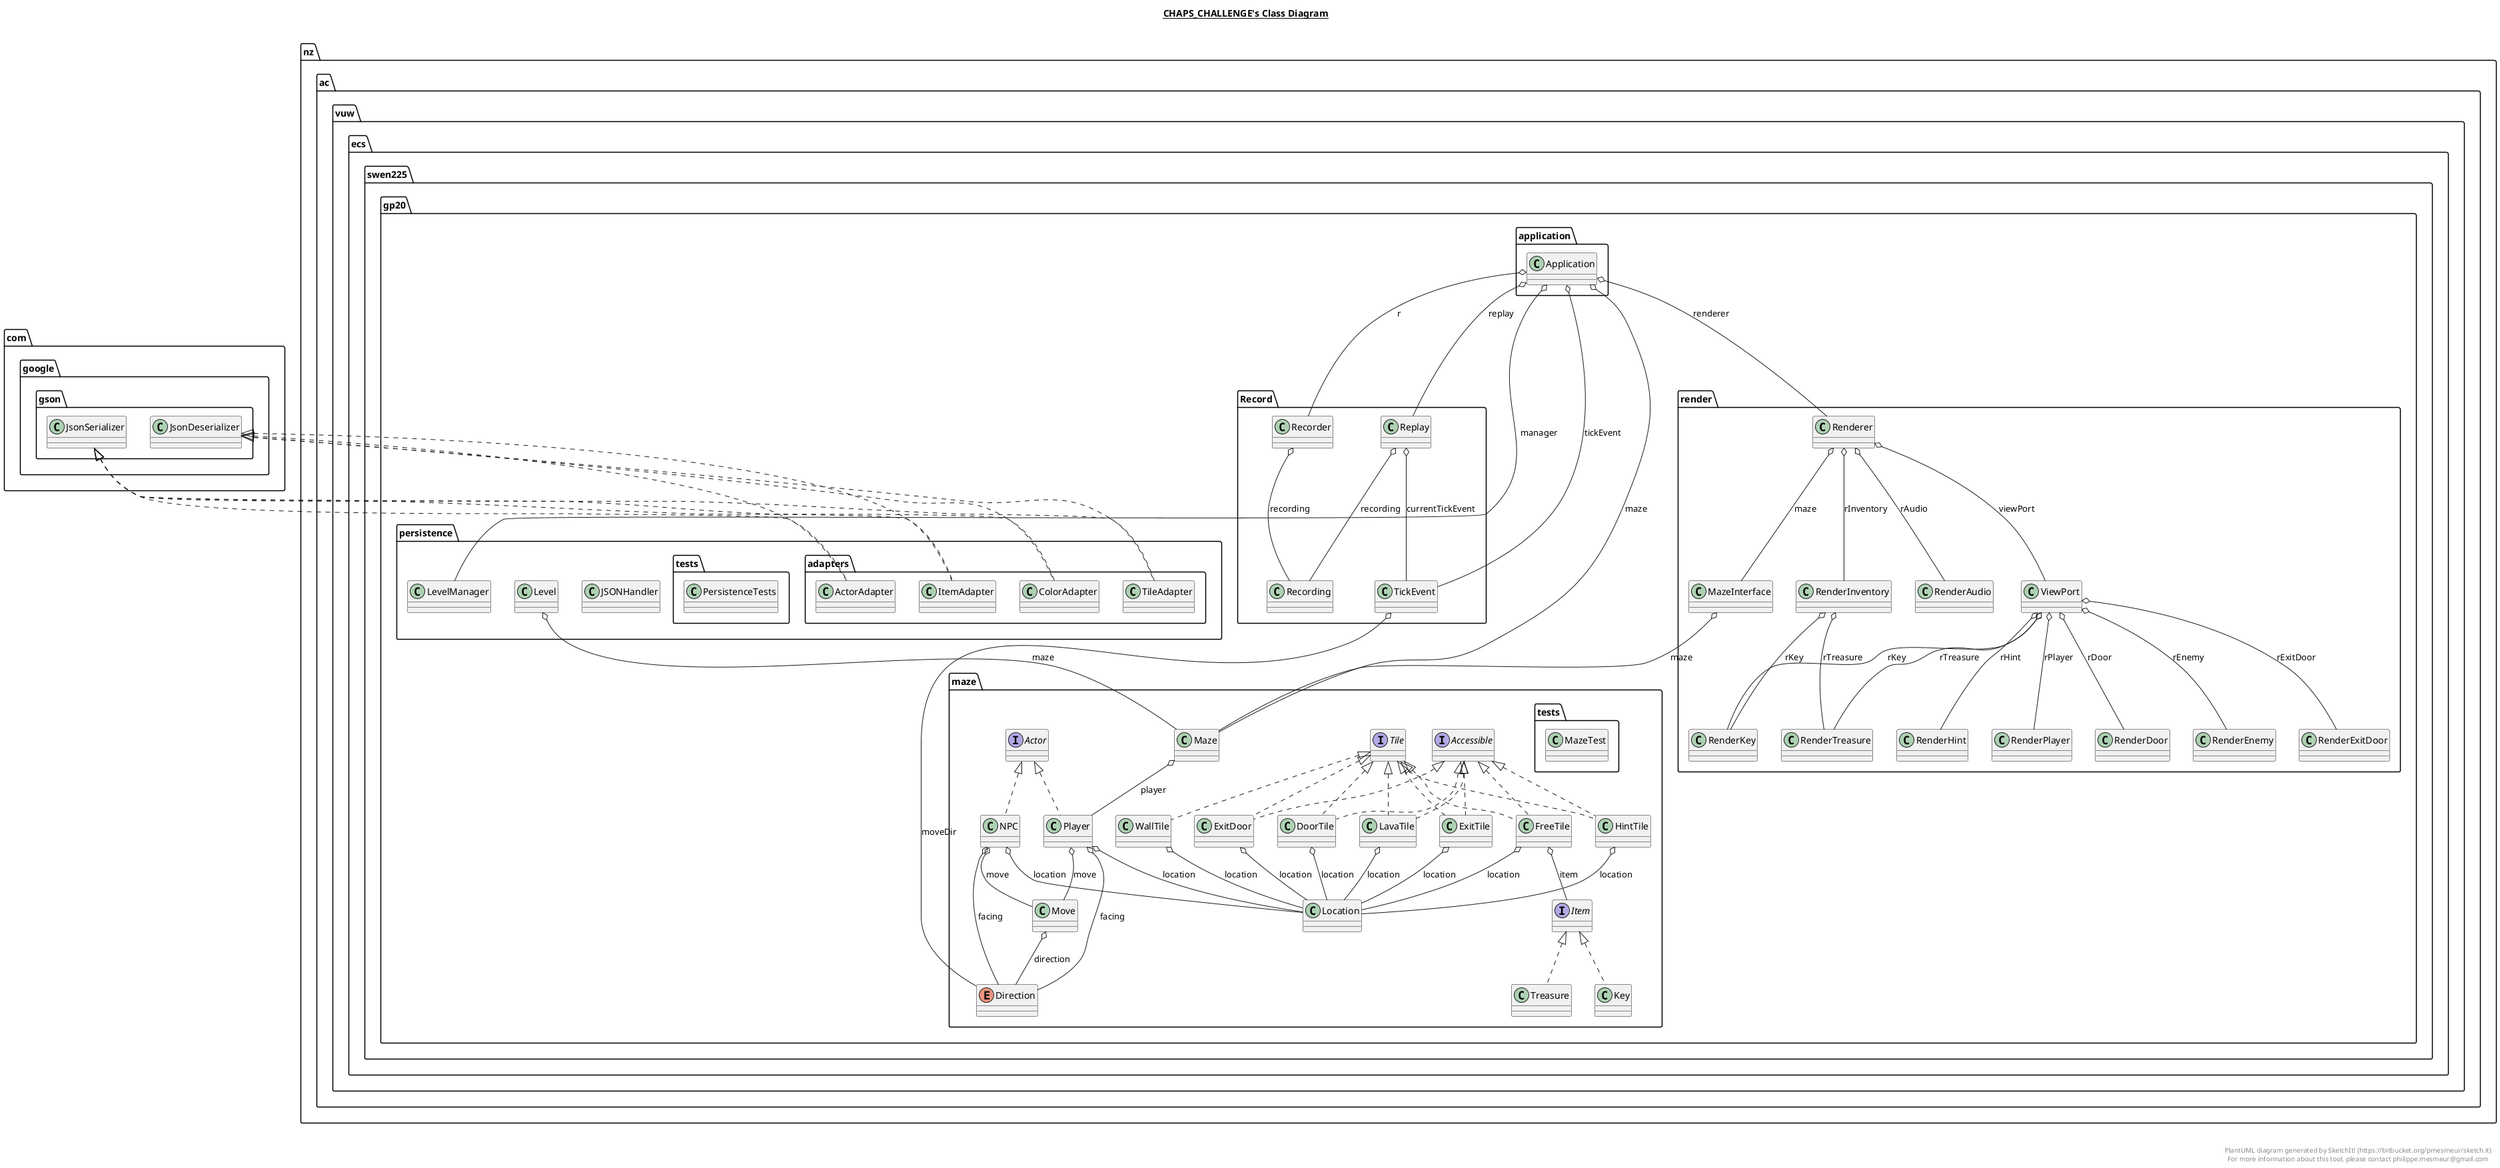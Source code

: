 @startuml

title __CHAPS_CHALLENGE's Class Diagram__\n

  namespace nz.ac.vuw.ecs.swen225.gp20.Record {
    class nz.ac.vuw.ecs.swen225.gp20.Record.Recorder {
    }
  }
  

  namespace nz.ac.vuw.ecs.swen225.gp20.Record {
    class nz.ac.vuw.ecs.swen225.gp20.Record.Recording {
    }
  }
  

  namespace nz.ac.vuw.ecs.swen225.gp20.Record {
    class nz.ac.vuw.ecs.swen225.gp20.Record.Replay {
    }
  }
  

  namespace nz.ac.vuw.ecs.swen225.gp20.Record {
    class nz.ac.vuw.ecs.swen225.gp20.Record.TickEvent {
    }
  }
  

  namespace nz.ac.vuw.ecs.swen225.gp20.application {
    class nz.ac.vuw.ecs.swen225.gp20.application.Application {
    }
  }
  

  namespace nz.ac.vuw.ecs.swen225.gp20.maze {
    interface nz.ac.vuw.ecs.swen225.gp20.maze.Accessible {
    }
  }
  

  namespace nz.ac.vuw.ecs.swen225.gp20.maze {
    interface nz.ac.vuw.ecs.swen225.gp20.maze.Actor {
    }
  }
  

  namespace nz.ac.vuw.ecs.swen225.gp20.maze {
    enum Direction {
    }
  }
  

  namespace nz.ac.vuw.ecs.swen225.gp20.maze {
    class nz.ac.vuw.ecs.swen225.gp20.maze.DoorTile {
    }
  }
  

  namespace nz.ac.vuw.ecs.swen225.gp20.maze {
    class nz.ac.vuw.ecs.swen225.gp20.maze.ExitDoor {
    }
  }
  

  namespace nz.ac.vuw.ecs.swen225.gp20.maze {
    class nz.ac.vuw.ecs.swen225.gp20.maze.ExitTile {
    }
  }
  

  namespace nz.ac.vuw.ecs.swen225.gp20.maze {
    class nz.ac.vuw.ecs.swen225.gp20.maze.FreeTile {
    }
  }
  

  namespace nz.ac.vuw.ecs.swen225.gp20.maze {
    class nz.ac.vuw.ecs.swen225.gp20.maze.HintTile {
    }
  }
  

  namespace nz.ac.vuw.ecs.swen225.gp20.maze {
    interface nz.ac.vuw.ecs.swen225.gp20.maze.Item {
    }
  }
  

  namespace nz.ac.vuw.ecs.swen225.gp20.maze {
    class nz.ac.vuw.ecs.swen225.gp20.maze.Key {
    }
  }
  

  namespace nz.ac.vuw.ecs.swen225.gp20.maze {
    class nz.ac.vuw.ecs.swen225.gp20.maze.LavaTile {
    }
  }
  

  namespace nz.ac.vuw.ecs.swen225.gp20.maze {
    class nz.ac.vuw.ecs.swen225.gp20.maze.Location {
    }
  }
  

  namespace nz.ac.vuw.ecs.swen225.gp20.maze {
    class nz.ac.vuw.ecs.swen225.gp20.maze.Maze {
    }
  }
  

  namespace nz.ac.vuw.ecs.swen225.gp20.maze {
    class nz.ac.vuw.ecs.swen225.gp20.maze.Move {
    }
  }
  

  namespace nz.ac.vuw.ecs.swen225.gp20.maze {
    class nz.ac.vuw.ecs.swen225.gp20.maze.NPC {
    }
  }
  

  namespace nz.ac.vuw.ecs.swen225.gp20.maze {
    class nz.ac.vuw.ecs.swen225.gp20.maze.Player {
    }
  }
  

  namespace nz.ac.vuw.ecs.swen225.gp20.maze {
    interface nz.ac.vuw.ecs.swen225.gp20.maze.Tile {
    }
  }
  

  namespace nz.ac.vuw.ecs.swen225.gp20.maze {
    class nz.ac.vuw.ecs.swen225.gp20.maze.Treasure {
    }
  }
  

  namespace nz.ac.vuw.ecs.swen225.gp20.maze {
    class nz.ac.vuw.ecs.swen225.gp20.maze.WallTile {
    }
  }
  

  namespace nz.ac.vuw.ecs.swen225.gp20.maze {
    namespace tests {
      class nz.ac.vuw.ecs.swen225.gp20.maze.tests.MazeTest {
      }
    }
  }
  

  namespace nz.ac.vuw.ecs.swen225.gp20.persistence {
    class nz.ac.vuw.ecs.swen225.gp20.persistence.JSONHandler {
    }
  }
  

  namespace nz.ac.vuw.ecs.swen225.gp20.persistence {
    class nz.ac.vuw.ecs.swen225.gp20.persistence.Level {
    }
  }
  

  namespace nz.ac.vuw.ecs.swen225.gp20.persistence {
    class nz.ac.vuw.ecs.swen225.gp20.persistence.LevelManager {
    }
  }
  

  namespace nz.ac.vuw.ecs.swen225.gp20.persistence {
    namespace adapters {
      class nz.ac.vuw.ecs.swen225.gp20.persistence.adapters.ActorAdapter {
      }
    }
  }
  

  namespace nz.ac.vuw.ecs.swen225.gp20.persistence {
    namespace adapters {
      class nz.ac.vuw.ecs.swen225.gp20.persistence.adapters.ColorAdapter {
      }
    }
  }
  

  namespace nz.ac.vuw.ecs.swen225.gp20.persistence {
    namespace adapters {
      class nz.ac.vuw.ecs.swen225.gp20.persistence.adapters.ItemAdapter {
      }
    }
  }
  

  namespace nz.ac.vuw.ecs.swen225.gp20.persistence {
    namespace adapters {
      class nz.ac.vuw.ecs.swen225.gp20.persistence.adapters.TileAdapter {
      }
    }
  }
  

  namespace nz.ac.vuw.ecs.swen225.gp20.persistence {
    namespace tests {
      class nz.ac.vuw.ecs.swen225.gp20.persistence.tests.PersistenceTests {
      }
    }
  }
  

  namespace nz.ac.vuw.ecs.swen225.gp20.render {
    class nz.ac.vuw.ecs.swen225.gp20.render.MazeInterface {
    }
  }
  

  namespace nz.ac.vuw.ecs.swen225.gp20.render {
    class nz.ac.vuw.ecs.swen225.gp20.render.RenderAudio {
    }
  }
  

  namespace nz.ac.vuw.ecs.swen225.gp20.render {
    class nz.ac.vuw.ecs.swen225.gp20.render.RenderDoor {
    }
  }
  

  namespace nz.ac.vuw.ecs.swen225.gp20.render {
    class nz.ac.vuw.ecs.swen225.gp20.render.RenderEnemy {
    }
  }
  

  namespace nz.ac.vuw.ecs.swen225.gp20.render {
    class nz.ac.vuw.ecs.swen225.gp20.render.RenderExitDoor {
    }
  }
  

  namespace nz.ac.vuw.ecs.swen225.gp20.render {
    class nz.ac.vuw.ecs.swen225.gp20.render.RenderHint {
    }
  }
  

  namespace nz.ac.vuw.ecs.swen225.gp20.render {
    class nz.ac.vuw.ecs.swen225.gp20.render.RenderInventory {
    }
  }
  

  namespace nz.ac.vuw.ecs.swen225.gp20.render {
    class nz.ac.vuw.ecs.swen225.gp20.render.RenderKey {
    }
  }
  

  namespace nz.ac.vuw.ecs.swen225.gp20.render {
    class nz.ac.vuw.ecs.swen225.gp20.render.RenderPlayer {
    }
  }
  

  namespace nz.ac.vuw.ecs.swen225.gp20.render {
    class nz.ac.vuw.ecs.swen225.gp20.render.RenderTreasure {
    }
  }
  

  namespace nz.ac.vuw.ecs.swen225.gp20.render {
    class nz.ac.vuw.ecs.swen225.gp20.render.Renderer {
    }
  }
  

  namespace nz.ac.vuw.ecs.swen225.gp20.render {
    class nz.ac.vuw.ecs.swen225.gp20.render.ViewPort {
    }
  }
  

  nz.ac.vuw.ecs.swen225.gp20.Record.Recorder o-- nz.ac.vuw.ecs.swen225.gp20.Record.Recording : recording
  nz.ac.vuw.ecs.swen225.gp20.Record.Replay o-- nz.ac.vuw.ecs.swen225.gp20.Record.TickEvent : currentTickEvent
  nz.ac.vuw.ecs.swen225.gp20.Record.Replay o-- nz.ac.vuw.ecs.swen225.gp20.Record.Recording : recording
  nz.ac.vuw.ecs.swen225.gp20.Record.TickEvent o-- nz.ac.vuw.ecs.swen225.gp20.maze.Direction : moveDir
  nz.ac.vuw.ecs.swen225.gp20.application.Application o-- nz.ac.vuw.ecs.swen225.gp20.persistence.LevelManager : manager
  nz.ac.vuw.ecs.swen225.gp20.application.Application o-- nz.ac.vuw.ecs.swen225.gp20.maze.Maze : maze
  nz.ac.vuw.ecs.swen225.gp20.application.Application o-- nz.ac.vuw.ecs.swen225.gp20.Record.Recorder : r
  nz.ac.vuw.ecs.swen225.gp20.application.Application o-- nz.ac.vuw.ecs.swen225.gp20.render.Renderer : renderer
  nz.ac.vuw.ecs.swen225.gp20.application.Application o-- nz.ac.vuw.ecs.swen225.gp20.Record.Replay : replay
  nz.ac.vuw.ecs.swen225.gp20.application.Application o-- nz.ac.vuw.ecs.swen225.gp20.Record.TickEvent : tickEvent
  nz.ac.vuw.ecs.swen225.gp20.maze.DoorTile .up.|> nz.ac.vuw.ecs.swen225.gp20.maze.Accessible
  nz.ac.vuw.ecs.swen225.gp20.maze.DoorTile .up.|> nz.ac.vuw.ecs.swen225.gp20.maze.Tile
  nz.ac.vuw.ecs.swen225.gp20.maze.DoorTile o-- nz.ac.vuw.ecs.swen225.gp20.maze.Location : location
  nz.ac.vuw.ecs.swen225.gp20.maze.ExitDoor .up.|> nz.ac.vuw.ecs.swen225.gp20.maze.Accessible
  nz.ac.vuw.ecs.swen225.gp20.maze.ExitDoor .up.|> nz.ac.vuw.ecs.swen225.gp20.maze.Tile
  nz.ac.vuw.ecs.swen225.gp20.maze.ExitDoor o-- nz.ac.vuw.ecs.swen225.gp20.maze.Location : location
  nz.ac.vuw.ecs.swen225.gp20.maze.ExitTile .up.|> nz.ac.vuw.ecs.swen225.gp20.maze.Accessible
  nz.ac.vuw.ecs.swen225.gp20.maze.ExitTile .up.|> nz.ac.vuw.ecs.swen225.gp20.maze.Tile
  nz.ac.vuw.ecs.swen225.gp20.maze.ExitTile o-- nz.ac.vuw.ecs.swen225.gp20.maze.Location : location
  nz.ac.vuw.ecs.swen225.gp20.maze.FreeTile .up.|> nz.ac.vuw.ecs.swen225.gp20.maze.Accessible
  nz.ac.vuw.ecs.swen225.gp20.maze.FreeTile .up.|> nz.ac.vuw.ecs.swen225.gp20.maze.Tile
  nz.ac.vuw.ecs.swen225.gp20.maze.FreeTile o-- nz.ac.vuw.ecs.swen225.gp20.maze.Item : item
  nz.ac.vuw.ecs.swen225.gp20.maze.FreeTile o-- nz.ac.vuw.ecs.swen225.gp20.maze.Location : location
  nz.ac.vuw.ecs.swen225.gp20.maze.HintTile .up.|> nz.ac.vuw.ecs.swen225.gp20.maze.Accessible
  nz.ac.vuw.ecs.swen225.gp20.maze.HintTile .up.|> nz.ac.vuw.ecs.swen225.gp20.maze.Tile
  nz.ac.vuw.ecs.swen225.gp20.maze.HintTile o-- nz.ac.vuw.ecs.swen225.gp20.maze.Location : location
  nz.ac.vuw.ecs.swen225.gp20.maze.Key .up.|> nz.ac.vuw.ecs.swen225.gp20.maze.Item
  nz.ac.vuw.ecs.swen225.gp20.maze.LavaTile .up.|> nz.ac.vuw.ecs.swen225.gp20.maze.Accessible
  nz.ac.vuw.ecs.swen225.gp20.maze.LavaTile .up.|> nz.ac.vuw.ecs.swen225.gp20.maze.Tile
  nz.ac.vuw.ecs.swen225.gp20.maze.LavaTile o-- nz.ac.vuw.ecs.swen225.gp20.maze.Location : location
  nz.ac.vuw.ecs.swen225.gp20.maze.Maze o-- nz.ac.vuw.ecs.swen225.gp20.maze.Player : player
  nz.ac.vuw.ecs.swen225.gp20.maze.Maze o-- nz.ac.vuw.ecs.swen225.gp20.maze.Maze.SoundNotifier : sound
  nz.ac.vuw.ecs.swen225.gp20.maze.Move o-- nz.ac.vuw.ecs.swen225.gp20.maze.Direction : direction
  nz.ac.vuw.ecs.swen225.gp20.maze.NPC .up.|> nz.ac.vuw.ecs.swen225.gp20.maze.Actor
  nz.ac.vuw.ecs.swen225.gp20.maze.NPC o-- nz.ac.vuw.ecs.swen225.gp20.maze.Direction : facing
  nz.ac.vuw.ecs.swen225.gp20.maze.NPC o-- nz.ac.vuw.ecs.swen225.gp20.maze.Location : location
  nz.ac.vuw.ecs.swen225.gp20.maze.NPC o-- nz.ac.vuw.ecs.swen225.gp20.maze.Move : move
  nz.ac.vuw.ecs.swen225.gp20.maze.Player .up.|> nz.ac.vuw.ecs.swen225.gp20.maze.Actor
  nz.ac.vuw.ecs.swen225.gp20.maze.Player o-- nz.ac.vuw.ecs.swen225.gp20.maze.Direction : facing
  nz.ac.vuw.ecs.swen225.gp20.maze.Player o-- nz.ac.vuw.ecs.swen225.gp20.maze.Location : location
  nz.ac.vuw.ecs.swen225.gp20.maze.Player o-- nz.ac.vuw.ecs.swen225.gp20.maze.Move : move
  nz.ac.vuw.ecs.swen225.gp20.maze.Treasure .up.|> nz.ac.vuw.ecs.swen225.gp20.maze.Item
  nz.ac.vuw.ecs.swen225.gp20.maze.WallTile .up.|> nz.ac.vuw.ecs.swen225.gp20.maze.Tile
  nz.ac.vuw.ecs.swen225.gp20.maze.WallTile o-- nz.ac.vuw.ecs.swen225.gp20.maze.Location : location
  nz.ac.vuw.ecs.swen225.gp20.persistence.Level o-- nz.ac.vuw.ecs.swen225.gp20.maze.Maze : maze
  nz.ac.vuw.ecs.swen225.gp20.persistence.adapters.ActorAdapter .up.|> com.google.gson.JsonDeserializer
  nz.ac.vuw.ecs.swen225.gp20.persistence.adapters.ActorAdapter .up.|> com.google.gson.JsonSerializer
  nz.ac.vuw.ecs.swen225.gp20.persistence.adapters.ColorAdapter .up.|> com.google.gson.JsonDeserializer
  nz.ac.vuw.ecs.swen225.gp20.persistence.adapters.ColorAdapter .up.|> com.google.gson.JsonSerializer
  nz.ac.vuw.ecs.swen225.gp20.persistence.adapters.ItemAdapter .up.|> com.google.gson.JsonDeserializer
  nz.ac.vuw.ecs.swen225.gp20.persistence.adapters.ItemAdapter .up.|> com.google.gson.JsonSerializer
  nz.ac.vuw.ecs.swen225.gp20.persistence.adapters.TileAdapter .up.|> com.google.gson.JsonDeserializer
  nz.ac.vuw.ecs.swen225.gp20.persistence.adapters.TileAdapter .up.|> com.google.gson.JsonSerializer
  nz.ac.vuw.ecs.swen225.gp20.render.MazeInterface o-- nz.ac.vuw.ecs.swen225.gp20.maze.Maze : maze
  nz.ac.vuw.ecs.swen225.gp20.render.RenderInventory o-- nz.ac.vuw.ecs.swen225.gp20.render.RenderKey : rKey
  nz.ac.vuw.ecs.swen225.gp20.render.RenderInventory o-- nz.ac.vuw.ecs.swen225.gp20.render.RenderTreasure : rTreasure
  nz.ac.vuw.ecs.swen225.gp20.render.Renderer o-- nz.ac.vuw.ecs.swen225.gp20.render.MazeInterface : maze
  nz.ac.vuw.ecs.swen225.gp20.render.Renderer o-- nz.ac.vuw.ecs.swen225.gp20.render.RenderAudio : rAudio
  nz.ac.vuw.ecs.swen225.gp20.render.Renderer o-- nz.ac.vuw.ecs.swen225.gp20.render.RenderInventory : rInventory
  nz.ac.vuw.ecs.swen225.gp20.render.Renderer o-- nz.ac.vuw.ecs.swen225.gp20.render.ViewPort : viewPort
  nz.ac.vuw.ecs.swen225.gp20.render.ViewPort o-- nz.ac.vuw.ecs.swen225.gp20.render.RenderDoor : rDoor
  nz.ac.vuw.ecs.swen225.gp20.render.ViewPort o-- nz.ac.vuw.ecs.swen225.gp20.render.RenderEnemy : rEnemy
  nz.ac.vuw.ecs.swen225.gp20.render.ViewPort o-- nz.ac.vuw.ecs.swen225.gp20.render.RenderExitDoor : rExitDoor
  nz.ac.vuw.ecs.swen225.gp20.render.ViewPort o-- nz.ac.vuw.ecs.swen225.gp20.render.RenderHint : rHint
  nz.ac.vuw.ecs.swen225.gp20.render.ViewPort o-- nz.ac.vuw.ecs.swen225.gp20.render.RenderKey : rKey
  nz.ac.vuw.ecs.swen225.gp20.render.ViewPort o-- nz.ac.vuw.ecs.swen225.gp20.render.RenderPlayer : rPlayer
  nz.ac.vuw.ecs.swen225.gp20.render.ViewPort o-- nz.ac.vuw.ecs.swen225.gp20.render.RenderTreasure : rTreasure


right footer


PlantUML diagram generated by SketchIt! (https://bitbucket.org/pmesmeur/sketch.it)
For more information about this tool, please contact philippe.mesmeur@gmail.com
endfooter

@enduml
